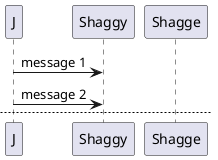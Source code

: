 @startuml

J -> Shaggy : message 1
J -> Shaggy : message 2

newpage 

J -> Shaggy : message 3
J -> Shaggy : message 4

newpage A title for the/nlast page 

J -> Shaggy : message 5
J -> Shagge : message 6
@enduml
